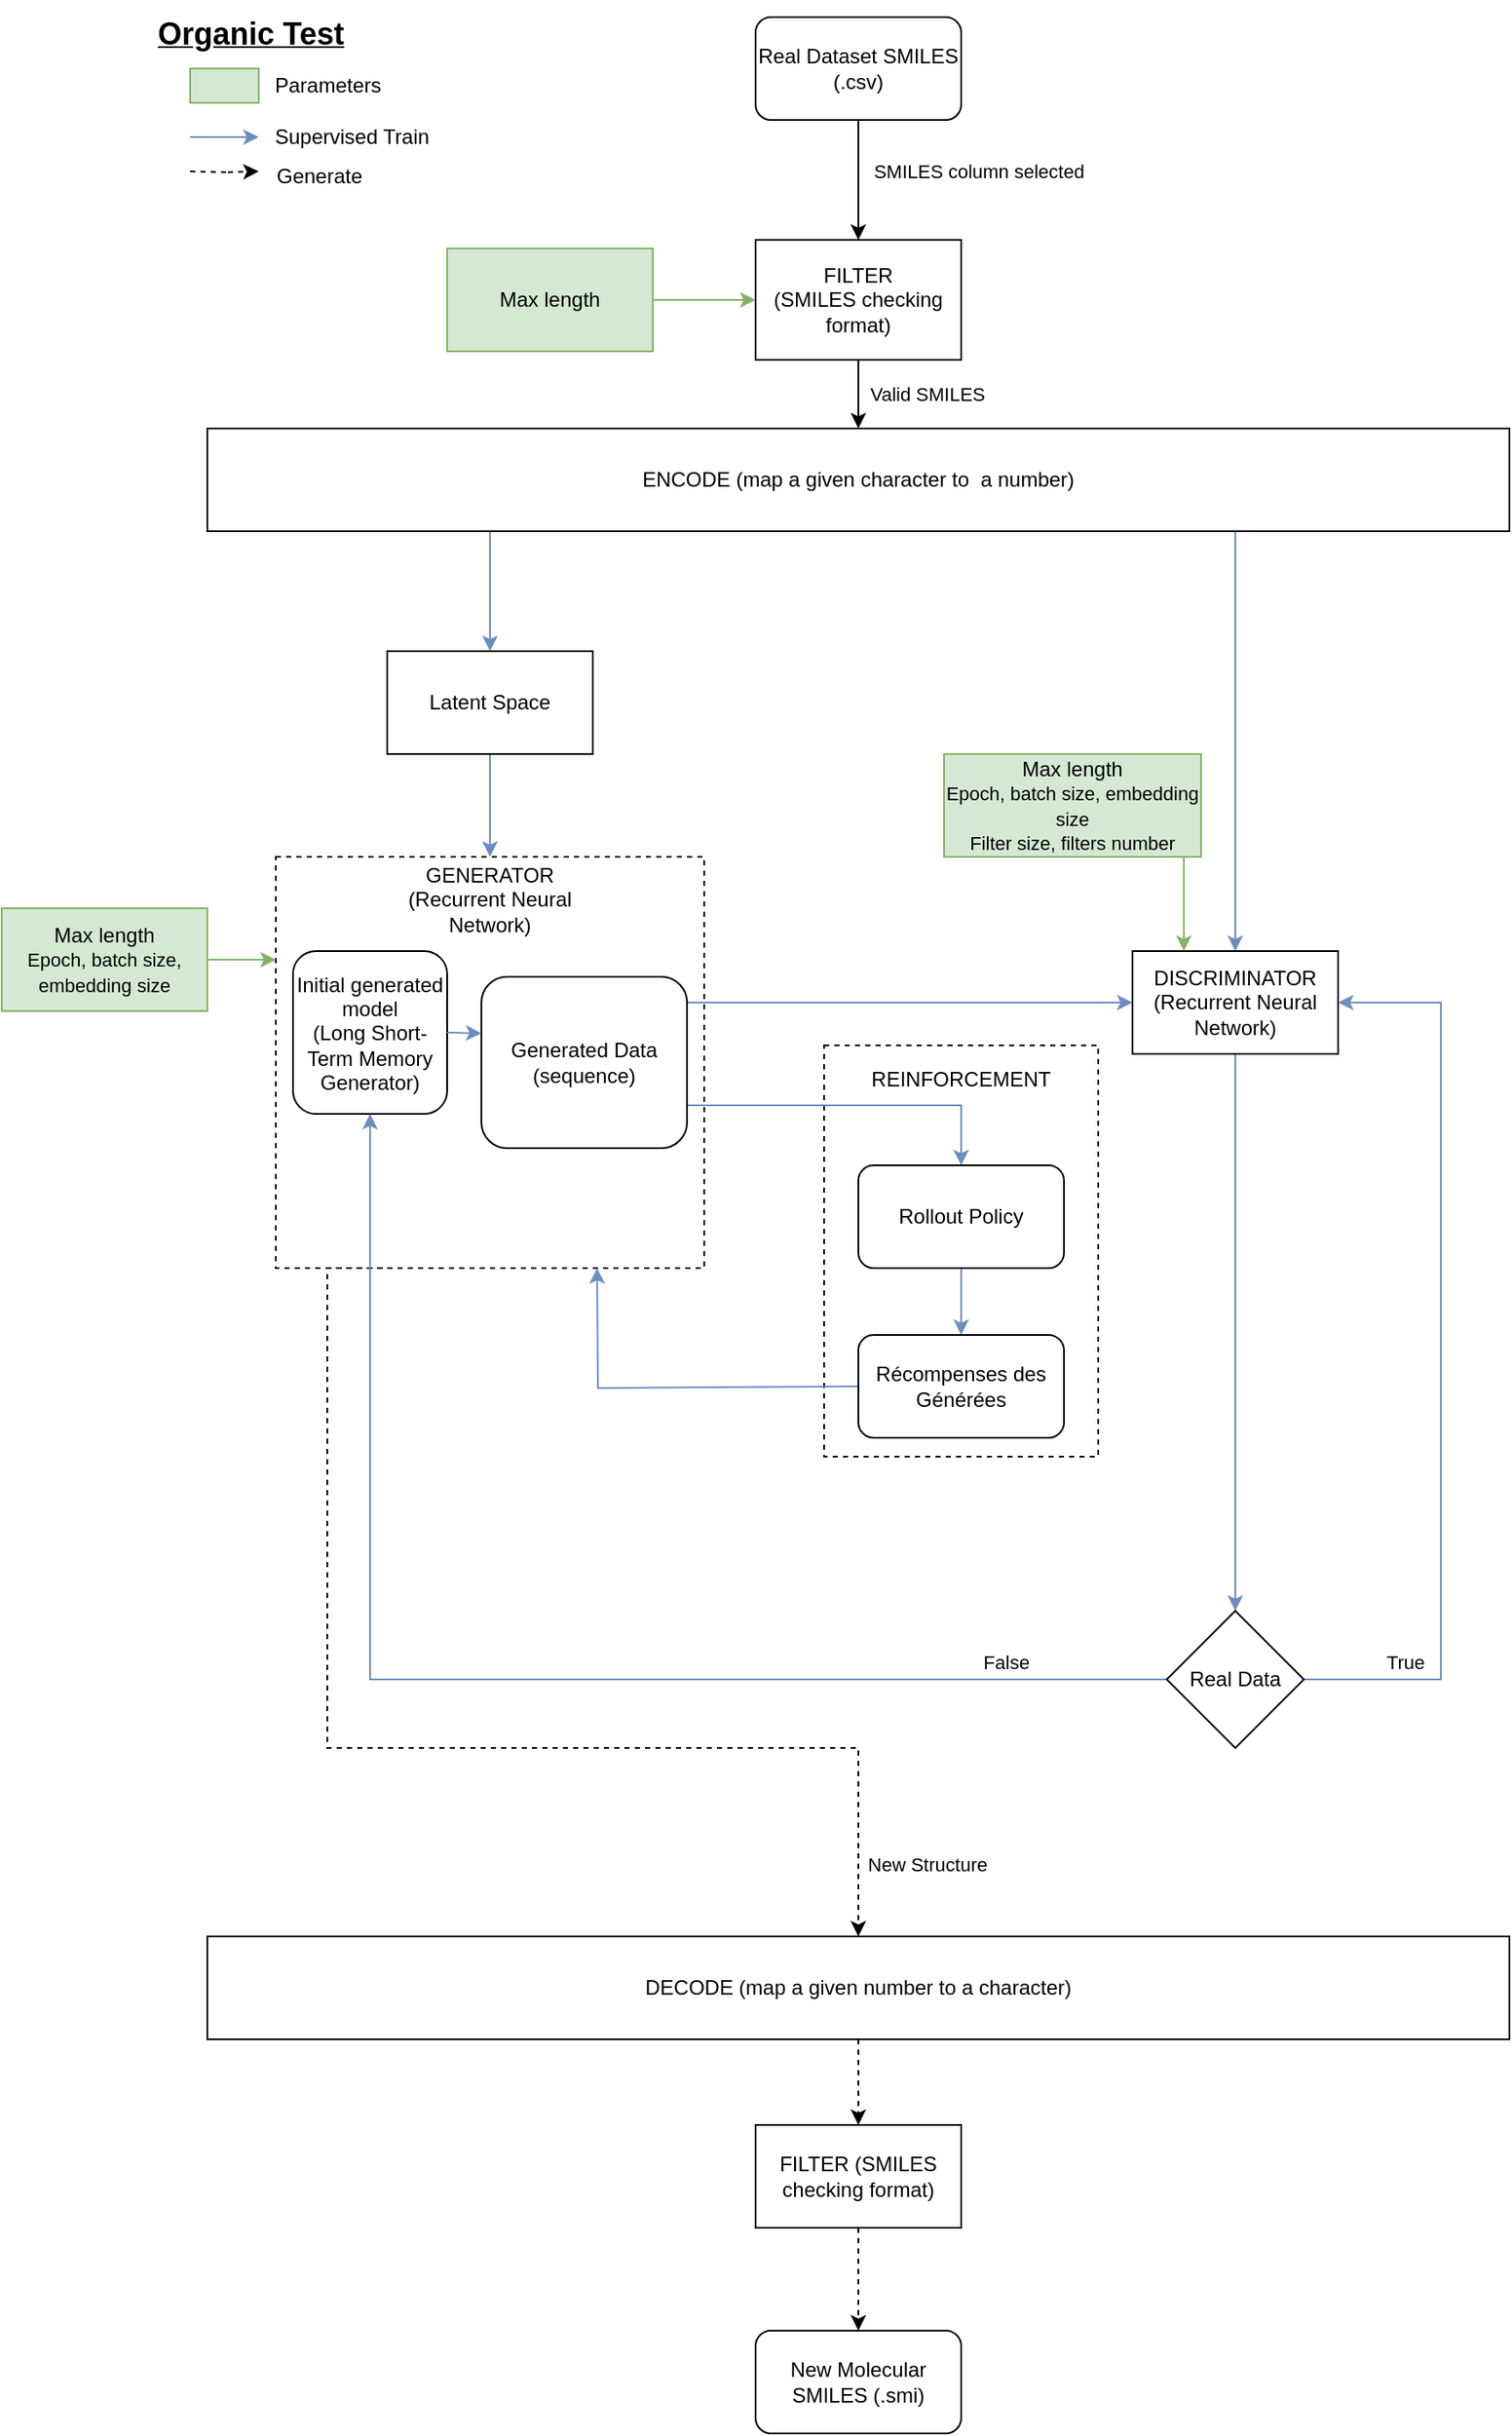 <mxfile version="21.6.5" type="github">
  <diagram name="Page-1" id="28wtkJO0IDi1d5jMJ_gI">
    <mxGraphModel dx="1707" dy="452" grid="1" gridSize="10" guides="1" tooltips="1" connect="1" arrows="1" fold="1" page="1" pageScale="1" pageWidth="827" pageHeight="1169" math="0" shadow="0">
      <root>
        <mxCell id="0" />
        <mxCell id="1" parent="0" />
        <mxCell id="GxjlaXTzECWkgNyi5c2n-6" value="" style="rounded=0;whiteSpace=wrap;html=1;dashed=1;" vertex="1" parent="1">
          <mxGeometry x="80" y="500" width="250" height="240" as="geometry" />
        </mxCell>
        <mxCell id="GxjlaXTzECWkgNyi5c2n-19" style="edgeStyle=orthogonalEdgeStyle;rounded=0;orthogonalLoop=1;jettySize=auto;html=1;exitX=0.5;exitY=1;exitDx=0;exitDy=0;entryX=0.5;entryY=0;entryDx=0;entryDy=0;" edge="1" parent="1" source="FerazFxV_2p1zoZr2qBC-1" target="GxjlaXTzECWkgNyi5c2n-3">
          <mxGeometry relative="1" as="geometry" />
        </mxCell>
        <mxCell id="FerazFxV_2p1zoZr2qBC-1" value="FILTER&lt;br&gt;(SMILES checking format)" style="rounded=0;whiteSpace=wrap;html=1;" parent="1" vertex="1">
          <mxGeometry x="360" y="140" width="120" height="70" as="geometry" />
        </mxCell>
        <mxCell id="GxjlaXTzECWkgNyi5c2n-20" style="edgeStyle=orthogonalEdgeStyle;rounded=0;orthogonalLoop=1;jettySize=auto;html=1;exitX=0.5;exitY=1;exitDx=0;exitDy=0;entryX=0.5;entryY=0;entryDx=0;entryDy=0;" edge="1" parent="1" source="GxjlaXTzECWkgNyi5c2n-1" target="FerazFxV_2p1zoZr2qBC-1">
          <mxGeometry relative="1" as="geometry" />
        </mxCell>
        <mxCell id="GxjlaXTzECWkgNyi5c2n-42" value="SMILES column selected" style="edgeLabel;html=1;align=center;verticalAlign=middle;resizable=0;points=[];" vertex="1" connectable="0" parent="GxjlaXTzECWkgNyi5c2n-20">
          <mxGeometry x="-0.171" y="-1" relative="1" as="geometry">
            <mxPoint x="71" y="1" as="offset" />
          </mxGeometry>
        </mxCell>
        <mxCell id="GxjlaXTzECWkgNyi5c2n-1" value="Real Dataset SMILES (.csv)" style="rounded=1;whiteSpace=wrap;html=1;" vertex="1" parent="1">
          <mxGeometry x="360" y="10" width="120" height="60" as="geometry" />
        </mxCell>
        <mxCell id="GxjlaXTzECWkgNyi5c2n-11" style="edgeStyle=orthogonalEdgeStyle;rounded=0;orthogonalLoop=1;jettySize=auto;html=1;exitX=0.25;exitY=1;exitDx=0;exitDy=0;entryX=0.5;entryY=0;entryDx=0;entryDy=0;fillColor=#dae8fc;strokeColor=#6c8ebf;" edge="1" parent="1" source="GxjlaXTzECWkgNyi5c2n-3" target="GxjlaXTzECWkgNyi5c2n-5">
          <mxGeometry relative="1" as="geometry">
            <Array as="points">
              <mxPoint x="205" y="310" />
            </Array>
          </mxGeometry>
        </mxCell>
        <mxCell id="GxjlaXTzECWkgNyi5c2n-13" style="edgeStyle=orthogonalEdgeStyle;rounded=0;orthogonalLoop=1;jettySize=auto;html=1;exitX=0.75;exitY=1;exitDx=0;exitDy=0;entryX=0.5;entryY=0;entryDx=0;entryDy=0;fillColor=#dae8fc;strokeColor=#6c8ebf;" edge="1" parent="1" source="GxjlaXTzECWkgNyi5c2n-3" target="GxjlaXTzECWkgNyi5c2n-7">
          <mxGeometry relative="1" as="geometry">
            <Array as="points">
              <mxPoint x="640" y="310" />
            </Array>
          </mxGeometry>
        </mxCell>
        <mxCell id="GxjlaXTzECWkgNyi5c2n-3" value="ENCODE (map a given character to&amp;nbsp; a number)" style="rounded=0;whiteSpace=wrap;html=1;" vertex="1" parent="1">
          <mxGeometry x="40" y="250" width="760" height="60" as="geometry" />
        </mxCell>
        <mxCell id="GxjlaXTzECWkgNyi5c2n-14" style="edgeStyle=orthogonalEdgeStyle;rounded=0;orthogonalLoop=1;jettySize=auto;html=1;exitX=0.5;exitY=1;exitDx=0;exitDy=0;entryX=0.5;entryY=0;entryDx=0;entryDy=0;fillColor=#dae8fc;strokeColor=#6c8ebf;" edge="1" parent="1" source="GxjlaXTzECWkgNyi5c2n-5" target="GxjlaXTzECWkgNyi5c2n-6">
          <mxGeometry relative="1" as="geometry" />
        </mxCell>
        <mxCell id="GxjlaXTzECWkgNyi5c2n-5" value="Latent Space" style="rounded=0;whiteSpace=wrap;html=1;" vertex="1" parent="1">
          <mxGeometry x="145" y="380" width="120" height="60" as="geometry" />
        </mxCell>
        <mxCell id="GxjlaXTzECWkgNyi5c2n-15" style="edgeStyle=orthogonalEdgeStyle;rounded=0;orthogonalLoop=1;jettySize=auto;html=1;entryX=0;entryY=0.75;entryDx=0;entryDy=0;fillColor=#dae8fc;strokeColor=#6c8ebf;exitX=1;exitY=0.5;exitDx=0;exitDy=0;" edge="1" parent="1">
          <mxGeometry relative="1" as="geometry">
            <mxPoint x="320" y="585" as="sourcePoint" />
            <mxPoint x="580" y="585" as="targetPoint" />
            <Array as="points">
              <mxPoint x="550" y="585" />
              <mxPoint x="550" y="585" />
            </Array>
          </mxGeometry>
        </mxCell>
        <mxCell id="GxjlaXTzECWkgNyi5c2n-17" style="edgeStyle=orthogonalEdgeStyle;rounded=0;orthogonalLoop=1;jettySize=auto;html=1;exitX=0.25;exitY=1;exitDx=0;exitDy=0;dashed=1;entryX=0.5;entryY=0;entryDx=0;entryDy=0;" edge="1" parent="1" source="GxjlaXTzECWkgNyi5c2n-6" target="GxjlaXTzECWkgNyi5c2n-9">
          <mxGeometry relative="1" as="geometry">
            <mxPoint x="110" y="560" as="sourcePoint" />
            <mxPoint x="390" y="1130" as="targetPoint" />
            <Array as="points">
              <mxPoint x="110" y="1020" />
              <mxPoint x="420" y="1020" />
            </Array>
          </mxGeometry>
        </mxCell>
        <mxCell id="GxjlaXTzECWkgNyi5c2n-44" value="New Structure" style="edgeLabel;html=1;align=center;verticalAlign=middle;resizable=0;points=[];" vertex="1" connectable="0" parent="GxjlaXTzECWkgNyi5c2n-17">
          <mxGeometry x="0.759" y="-2" relative="1" as="geometry">
            <mxPoint x="42" y="46" as="offset" />
          </mxGeometry>
        </mxCell>
        <mxCell id="GxjlaXTzECWkgNyi5c2n-22" style="edgeStyle=orthogonalEdgeStyle;rounded=0;orthogonalLoop=1;jettySize=auto;html=1;exitX=0.5;exitY=1;exitDx=0;exitDy=0;entryX=0.5;entryY=0;entryDx=0;entryDy=0;fillColor=#dae8fc;strokeColor=#6c8ebf;" edge="1" parent="1" source="GxjlaXTzECWkgNyi5c2n-7" target="GxjlaXTzECWkgNyi5c2n-8">
          <mxGeometry relative="1" as="geometry" />
        </mxCell>
        <mxCell id="GxjlaXTzECWkgNyi5c2n-7" value="DISCRIMINATOR&lt;br&gt;(Recurrent Neural Network)" style="rounded=0;whiteSpace=wrap;html=1;" vertex="1" parent="1">
          <mxGeometry x="580" y="555" width="120" height="60" as="geometry" />
        </mxCell>
        <mxCell id="GxjlaXTzECWkgNyi5c2n-16" style="edgeStyle=orthogonalEdgeStyle;rounded=0;orthogonalLoop=1;jettySize=auto;html=1;exitX=0;exitY=0.5;exitDx=0;exitDy=0;fillColor=#dae8fc;strokeColor=#6c8ebf;entryX=0.5;entryY=1;entryDx=0;entryDy=0;" edge="1" parent="1" source="GxjlaXTzECWkgNyi5c2n-8" target="GxjlaXTzECWkgNyi5c2n-60">
          <mxGeometry relative="1" as="geometry">
            <mxPoint x="580" y="980" as="sourcePoint" />
            <mxPoint x="150" y="560" as="targetPoint" />
          </mxGeometry>
        </mxCell>
        <mxCell id="GxjlaXTzECWkgNyi5c2n-23" value="False" style="edgeLabel;html=1;align=center;verticalAlign=middle;resizable=0;points=[];" vertex="1" connectable="0" parent="GxjlaXTzECWkgNyi5c2n-16">
          <mxGeometry x="-0.563" y="3" relative="1" as="geometry">
            <mxPoint x="79" y="-13" as="offset" />
          </mxGeometry>
        </mxCell>
        <mxCell id="GxjlaXTzECWkgNyi5c2n-18" style="edgeStyle=orthogonalEdgeStyle;rounded=0;orthogonalLoop=1;jettySize=auto;html=1;exitX=1;exitY=0.5;exitDx=0;exitDy=0;entryX=1;entryY=0.5;entryDx=0;entryDy=0;fillColor=#dae8fc;strokeColor=#6c8ebf;" edge="1" parent="1" source="GxjlaXTzECWkgNyi5c2n-8" target="GxjlaXTzECWkgNyi5c2n-7">
          <mxGeometry relative="1" as="geometry">
            <Array as="points">
              <mxPoint x="760" y="980" />
              <mxPoint x="760" y="585" />
            </Array>
          </mxGeometry>
        </mxCell>
        <mxCell id="GxjlaXTzECWkgNyi5c2n-25" value="True" style="edgeLabel;html=1;align=center;verticalAlign=middle;resizable=0;points=[];" vertex="1" connectable="0" parent="GxjlaXTzECWkgNyi5c2n-18">
          <mxGeometry x="-0.715" relative="1" as="geometry">
            <mxPoint x="-17" y="-10" as="offset" />
          </mxGeometry>
        </mxCell>
        <mxCell id="GxjlaXTzECWkgNyi5c2n-8" value="Real Data" style="rhombus;whiteSpace=wrap;html=1;" vertex="1" parent="1">
          <mxGeometry x="600" y="940" width="80" height="80" as="geometry" />
        </mxCell>
        <mxCell id="GxjlaXTzECWkgNyi5c2n-21" style="edgeStyle=orthogonalEdgeStyle;rounded=0;orthogonalLoop=1;jettySize=auto;html=1;exitX=0.5;exitY=1;exitDx=0;exitDy=0;dashed=1;entryX=0.5;entryY=0;entryDx=0;entryDy=0;" edge="1" parent="1" source="GxjlaXTzECWkgNyi5c2n-9" target="GxjlaXTzECWkgNyi5c2n-71">
          <mxGeometry relative="1" as="geometry" />
        </mxCell>
        <mxCell id="GxjlaXTzECWkgNyi5c2n-9" value="DECODE (map a given number to a character)" style="rounded=0;whiteSpace=wrap;html=1;" vertex="1" parent="1">
          <mxGeometry x="40" y="1130" width="760" height="60" as="geometry" />
        </mxCell>
        <mxCell id="GxjlaXTzECWkgNyi5c2n-12" value="New Molecular SMILES (.smi)" style="rounded=1;whiteSpace=wrap;html=1;" vertex="1" parent="1">
          <mxGeometry x="360" y="1360" width="120" height="60" as="geometry" />
        </mxCell>
        <mxCell id="GxjlaXTzECWkgNyi5c2n-33" value="" style="endArrow=classic;html=1;rounded=0;entryX=0.25;entryY=0;entryDx=0;entryDy=0;fillColor=#d5e8d4;strokeColor=#82b366;exitX=0.933;exitY=1;exitDx=0;exitDy=0;exitPerimeter=0;" edge="1" parent="1" source="GxjlaXTzECWkgNyi5c2n-45" target="GxjlaXTzECWkgNyi5c2n-7">
          <mxGeometry width="50" height="50" relative="1" as="geometry">
            <mxPoint x="530" y="515" as="sourcePoint" />
            <mxPoint x="440" y="410" as="targetPoint" />
          </mxGeometry>
        </mxCell>
        <mxCell id="GxjlaXTzECWkgNyi5c2n-34" value="" style="endArrow=classic;html=1;rounded=0;entryX=0;entryY=0.25;entryDx=0;entryDy=0;fillColor=#d5e8d4;strokeColor=#82b366;exitX=1;exitY=0.5;exitDx=0;exitDy=0;" edge="1" parent="1" source="GxjlaXTzECWkgNyi5c2n-46" target="GxjlaXTzECWkgNyi5c2n-6">
          <mxGeometry width="50" height="50" relative="1" as="geometry">
            <mxPoint x="40" y="515" as="sourcePoint" />
            <mxPoint x="440" y="410" as="targetPoint" />
          </mxGeometry>
        </mxCell>
        <mxCell id="GxjlaXTzECWkgNyi5c2n-40" value="" style="endArrow=classic;html=1;rounded=0;entryX=0;entryY=0.5;entryDx=0;entryDy=0;fillColor=#d5e8d4;strokeColor=#82b366;exitX=1;exitY=0.5;exitDx=0;exitDy=0;" edge="1" parent="1" source="GxjlaXTzECWkgNyi5c2n-47" target="FerazFxV_2p1zoZr2qBC-1">
          <mxGeometry width="50" height="50" relative="1" as="geometry">
            <mxPoint x="320" y="158" as="sourcePoint" />
            <mxPoint x="430" y="550" as="targetPoint" />
          </mxGeometry>
        </mxCell>
        <mxCell id="GxjlaXTzECWkgNyi5c2n-41" value="&lt;font size=&quot;1&quot; style=&quot;&quot;&gt;&lt;b style=&quot;&quot;&gt;&lt;u style=&quot;font-size: 18px;&quot;&gt;Organic Test&lt;/u&gt;&lt;/b&gt;&lt;/font&gt;" style="text;html=1;align=center;verticalAlign=middle;resizable=0;points=[];autosize=1;strokeColor=none;fillColor=none;strokeWidth=1;" vertex="1" parent="1">
          <mxGeometry width="130" height="40" as="geometry" />
        </mxCell>
        <mxCell id="GxjlaXTzECWkgNyi5c2n-43" value="Valid SMILES" style="edgeLabel;html=1;align=center;verticalAlign=middle;resizable=0;points=[];" vertex="1" connectable="0" parent="1">
          <mxGeometry x="460" y="230" as="geometry" />
        </mxCell>
        <mxCell id="GxjlaXTzECWkgNyi5c2n-45" value="Max length&lt;br style=&quot;border-color: var(--border-color); font-size: 11px;&quot;&gt;&lt;span style=&quot;font-size: 11px;&quot;&gt;Epoch, batch size, embedding size&lt;/span&gt;&lt;br style=&quot;border-color: var(--border-color); font-size: 11px;&quot;&gt;&lt;span style=&quot;font-size: 11px;&quot;&gt;Filter size, filters number&lt;/span&gt;" style="rounded=0;whiteSpace=wrap;html=1;fillColor=#d5e8d4;strokeColor=#82b366;" vertex="1" parent="1">
          <mxGeometry x="470" y="440" width="150" height="60" as="geometry" />
        </mxCell>
        <mxCell id="GxjlaXTzECWkgNyi5c2n-46" value="Max length&lt;br style=&quot;border-color: var(--border-color); font-size: 11px;&quot;&gt;&lt;span style=&quot;font-size: 11px;&quot;&gt;Epoch, batch size, embedding size&lt;/span&gt;" style="rounded=0;whiteSpace=wrap;html=1;fillColor=#d5e8d4;strokeColor=#82b366;" vertex="1" parent="1">
          <mxGeometry x="-80" y="530" width="120" height="60" as="geometry" />
        </mxCell>
        <mxCell id="GxjlaXTzECWkgNyi5c2n-47" value="Max length" style="rounded=0;whiteSpace=wrap;html=1;fillColor=#d5e8d4;strokeColor=#82b366;" vertex="1" parent="1">
          <mxGeometry x="180" y="145" width="120" height="60" as="geometry" />
        </mxCell>
        <mxCell id="GxjlaXTzECWkgNyi5c2n-49" value="" style="rounded=0;whiteSpace=wrap;html=1;fillColor=#d5e8d4;strokeColor=#82b366;" vertex="1" parent="1">
          <mxGeometry x="30" y="40" width="40" height="20" as="geometry" />
        </mxCell>
        <mxCell id="GxjlaXTzECWkgNyi5c2n-50" value="Parameters" style="text;html=1;align=center;verticalAlign=middle;resizable=0;points=[];autosize=1;strokeColor=none;fillColor=none;" vertex="1" parent="1">
          <mxGeometry x="65" y="35" width="90" height="30" as="geometry" />
        </mxCell>
        <mxCell id="GxjlaXTzECWkgNyi5c2n-51" style="edgeStyle=orthogonalEdgeStyle;rounded=0;orthogonalLoop=1;jettySize=auto;html=1;fillColor=#dae8fc;strokeColor=#6c8ebf;" edge="1" parent="1">
          <mxGeometry relative="1" as="geometry">
            <mxPoint x="30" y="80" as="sourcePoint" />
            <mxPoint x="70" y="80" as="targetPoint" />
            <Array as="points">
              <mxPoint x="50" y="80" />
              <mxPoint x="50" y="80" />
            </Array>
          </mxGeometry>
        </mxCell>
        <mxCell id="GxjlaXTzECWkgNyi5c2n-52" value="Supervised Train" style="text;html=1;align=center;verticalAlign=middle;resizable=0;points=[];autosize=1;strokeColor=none;fillColor=none;" vertex="1" parent="1">
          <mxGeometry x="69" y="65" width="110" height="30" as="geometry" />
        </mxCell>
        <mxCell id="GxjlaXTzECWkgNyi5c2n-53" style="edgeStyle=orthogonalEdgeStyle;rounded=0;orthogonalLoop=1;jettySize=auto;html=1;exitX=0.5;exitY=1;exitDx=0;exitDy=0;dashed=1;" edge="1" parent="1">
          <mxGeometry relative="1" as="geometry">
            <mxPoint x="30" y="100" as="sourcePoint" />
            <mxPoint x="70" y="100" as="targetPoint" />
          </mxGeometry>
        </mxCell>
        <mxCell id="GxjlaXTzECWkgNyi5c2n-54" value="Generate" style="text;html=1;align=center;verticalAlign=middle;resizable=0;points=[];autosize=1;strokeColor=none;fillColor=none;" vertex="1" parent="1">
          <mxGeometry x="70" y="88" width="70" height="30" as="geometry" />
        </mxCell>
        <mxCell id="GxjlaXTzECWkgNyi5c2n-55" value="" style="rounded=0;whiteSpace=wrap;html=1;dashed=1;" vertex="1" parent="1">
          <mxGeometry x="400" y="610" width="160" height="240" as="geometry" />
        </mxCell>
        <mxCell id="GxjlaXTzECWkgNyi5c2n-56" value="" style="endArrow=classic;html=1;rounded=0;fillColor=#dae8fc;strokeColor=#6c8ebf;exitX=1;exitY=0.75;exitDx=0;exitDy=0;entryX=0.5;entryY=0;entryDx=0;entryDy=0;" edge="1" parent="1" source="GxjlaXTzECWkgNyi5c2n-61" target="GxjlaXTzECWkgNyi5c2n-68">
          <mxGeometry width="50" height="50" relative="1" as="geometry">
            <mxPoint x="480" y="600" as="sourcePoint" />
            <mxPoint x="460" y="550" as="targetPoint" />
            <Array as="points">
              <mxPoint x="360" y="645" />
              <mxPoint x="480" y="645" />
            </Array>
          </mxGeometry>
        </mxCell>
        <mxCell id="GxjlaXTzECWkgNyi5c2n-57" value="" style="endArrow=classic;html=1;rounded=0;entryX=0.75;entryY=1;entryDx=0;entryDy=0;exitX=0;exitY=0.5;exitDx=0;exitDy=0;fillColor=#dae8fc;strokeColor=#6c8ebf;" edge="1" parent="1" source="GxjlaXTzECWkgNyi5c2n-69" target="GxjlaXTzECWkgNyi5c2n-6">
          <mxGeometry width="50" height="50" relative="1" as="geometry">
            <mxPoint x="240" y="680" as="sourcePoint" />
            <mxPoint x="290" y="630" as="targetPoint" />
            <Array as="points">
              <mxPoint x="268" y="810" />
            </Array>
          </mxGeometry>
        </mxCell>
        <mxCell id="GxjlaXTzECWkgNyi5c2n-59" value="GENERATOR&lt;br style=&quot;border-color: var(--border-color);&quot;&gt;(Recurrent Neural Network)" style="text;html=1;strokeColor=none;fillColor=none;align=center;verticalAlign=middle;whiteSpace=wrap;rounded=0;" vertex="1" parent="1">
          <mxGeometry x="150" y="510" width="110" height="30" as="geometry" />
        </mxCell>
        <mxCell id="GxjlaXTzECWkgNyi5c2n-60" value="Initial generated model&lt;br&gt;(Long Short-Term Memory Generator)" style="rounded=1;whiteSpace=wrap;html=1;" vertex="1" parent="1">
          <mxGeometry x="90" y="555" width="90" height="95" as="geometry" />
        </mxCell>
        <mxCell id="GxjlaXTzECWkgNyi5c2n-61" value="Generated Data (sequence)" style="rounded=1;whiteSpace=wrap;html=1;" vertex="1" parent="1">
          <mxGeometry x="200" y="570" width="120" height="100" as="geometry" />
        </mxCell>
        <mxCell id="GxjlaXTzECWkgNyi5c2n-63" style="edgeStyle=orthogonalEdgeStyle;rounded=0;orthogonalLoop=1;jettySize=auto;html=1;exitX=0.5;exitY=1;exitDx=0;exitDy=0;" edge="1" parent="1" source="GxjlaXTzECWkgNyi5c2n-6" target="GxjlaXTzECWkgNyi5c2n-6">
          <mxGeometry relative="1" as="geometry" />
        </mxCell>
        <mxCell id="GxjlaXTzECWkgNyi5c2n-64" value="" style="endArrow=classic;html=1;rounded=0;exitX=1;exitY=0.5;exitDx=0;exitDy=0;fillColor=#dae8fc;strokeColor=#6c8ebf;" edge="1" parent="1" source="GxjlaXTzECWkgNyi5c2n-60">
          <mxGeometry width="50" height="50" relative="1" as="geometry">
            <mxPoint x="380" y="650" as="sourcePoint" />
            <mxPoint x="200" y="603" as="targetPoint" />
          </mxGeometry>
        </mxCell>
        <mxCell id="GxjlaXTzECWkgNyi5c2n-66" value="REINFORCEMENT" style="text;html=1;strokeColor=none;fillColor=none;align=center;verticalAlign=middle;whiteSpace=wrap;rounded=0;" vertex="1" parent="1">
          <mxGeometry x="450" y="615" width="60" height="30" as="geometry" />
        </mxCell>
        <mxCell id="GxjlaXTzECWkgNyi5c2n-70" style="edgeStyle=orthogonalEdgeStyle;rounded=0;orthogonalLoop=1;jettySize=auto;html=1;exitX=0.5;exitY=1;exitDx=0;exitDy=0;fillColor=#dae8fc;strokeColor=#6c8ebf;" edge="1" parent="1" source="GxjlaXTzECWkgNyi5c2n-68" target="GxjlaXTzECWkgNyi5c2n-69">
          <mxGeometry relative="1" as="geometry" />
        </mxCell>
        <mxCell id="GxjlaXTzECWkgNyi5c2n-68" value="Rollout Policy" style="rounded=1;whiteSpace=wrap;html=1;" vertex="1" parent="1">
          <mxGeometry x="420" y="680" width="120" height="60" as="geometry" />
        </mxCell>
        <mxCell id="GxjlaXTzECWkgNyi5c2n-69" value="Récompenses des Générées" style="rounded=1;whiteSpace=wrap;html=1;" vertex="1" parent="1">
          <mxGeometry x="420" y="779" width="120" height="60" as="geometry" />
        </mxCell>
        <mxCell id="GxjlaXTzECWkgNyi5c2n-71" value="FILTER (SMILES checking format)" style="rounded=0;whiteSpace=wrap;html=1;" vertex="1" parent="1">
          <mxGeometry x="360" y="1240" width="120" height="60" as="geometry" />
        </mxCell>
        <mxCell id="GxjlaXTzECWkgNyi5c2n-72" style="edgeStyle=orthogonalEdgeStyle;rounded=0;orthogonalLoop=1;jettySize=auto;html=1;exitX=0.5;exitY=1;exitDx=0;exitDy=0;dashed=1;entryX=0.5;entryY=0;entryDx=0;entryDy=0;" edge="1" parent="1" source="GxjlaXTzECWkgNyi5c2n-71" target="GxjlaXTzECWkgNyi5c2n-12">
          <mxGeometry relative="1" as="geometry">
            <mxPoint x="430" y="1200" as="sourcePoint" />
            <mxPoint x="430" y="1250" as="targetPoint" />
          </mxGeometry>
        </mxCell>
      </root>
    </mxGraphModel>
  </diagram>
</mxfile>
